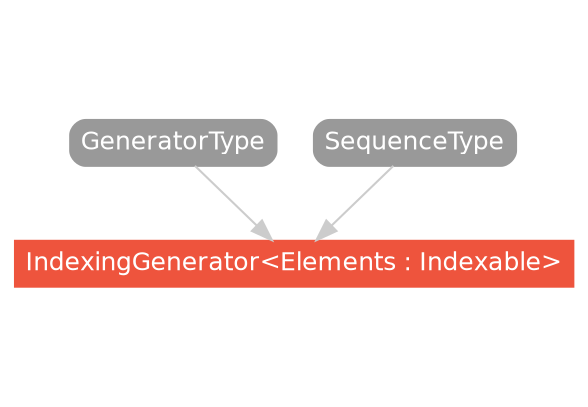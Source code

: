 strict digraph "IndexingGenerator<Elements : Indexable> - Type Hierarchy - SwiftDoc.org" {
    pad="0.1,0.8"
    node [shape=box, style="filled,rounded", color="#999999", fillcolor="#999999", fontcolor=white, fontname=Helvetica, fontnames="Helvetica,sansserif", fontsize=12, margin="0.07,0.05", height="0.3"]
    edge [color="#cccccc"]
    "GeneratorType" [URL="/protocol/GeneratorType/"]
    "IndexingGenerator<Elements : Indexable>" [URL="/type/IndexingGenerator/", style="filled", fillcolor="#ee543d", color="#ee543d"]
    "SequenceType" [URL="/protocol/SequenceType/"]    "GeneratorType" -> "IndexingGenerator<Elements : Indexable>"
    "SequenceType" -> "IndexingGenerator<Elements : Indexable>"
    subgraph Types {
        rank = max; "IndexingGenerator<Elements : Indexable>";
    }
}